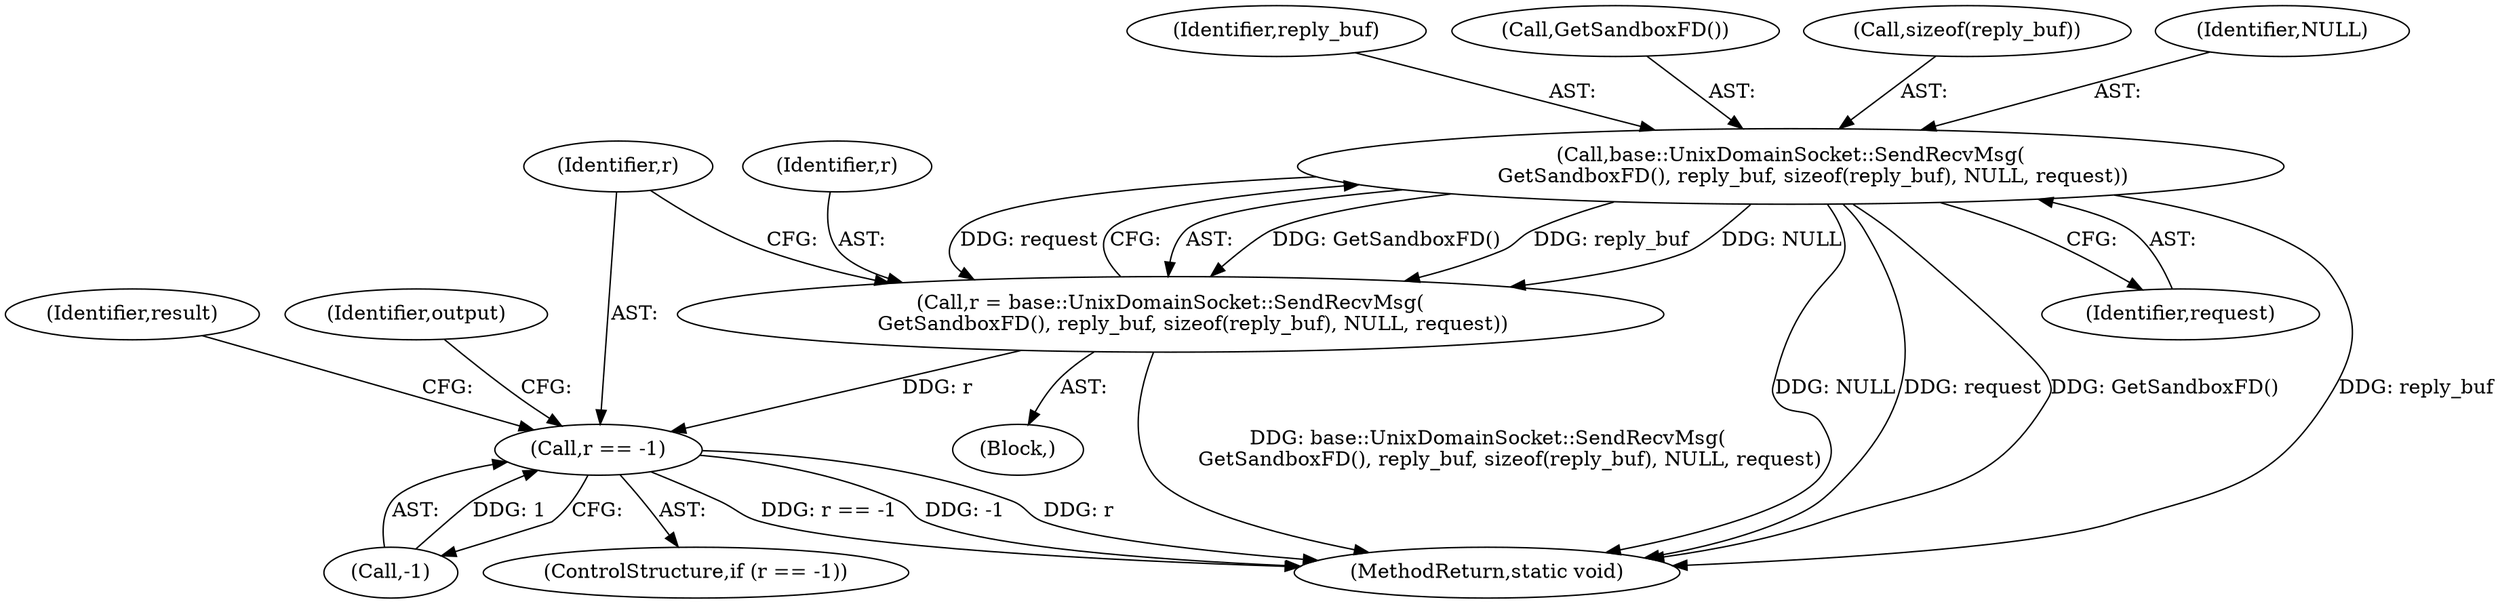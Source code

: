 digraph "0_Chrome_dc5edc9c05901feeac616c075d0337e634f3a02a_0@API" {
"1000121" [label="(Call,base::UnixDomainSocket::SendRecvMsg(\n       GetSandboxFD(), reply_buf, sizeof(reply_buf), NULL, request))"];
"1000119" [label="(Call,r = base::UnixDomainSocket::SendRecvMsg(\n       GetSandboxFD(), reply_buf, sizeof(reply_buf), NULL, request))"];
"1000129" [label="(Call,r == -1)"];
"1000127" [label="(Identifier,request)"];
"1000105" [label="(Block,)"];
"1000123" [label="(Identifier,reply_buf)"];
"1000130" [label="(Identifier,r)"];
"1000120" [label="(Identifier,r)"];
"1000131" [label="(Call,-1)"];
"1000122" [label="(Call,GetSandboxFD())"];
"1000149" [label="(Identifier,result)"];
"1000135" [label="(Identifier,output)"];
"1000119" [label="(Call,r = base::UnixDomainSocket::SendRecvMsg(\n       GetSandboxFD(), reply_buf, sizeof(reply_buf), NULL, request))"];
"1000209" [label="(MethodReturn,static void)"];
"1000129" [label="(Call,r == -1)"];
"1000124" [label="(Call,sizeof(reply_buf))"];
"1000128" [label="(ControlStructure,if (r == -1))"];
"1000121" [label="(Call,base::UnixDomainSocket::SendRecvMsg(\n       GetSandboxFD(), reply_buf, sizeof(reply_buf), NULL, request))"];
"1000126" [label="(Identifier,NULL)"];
"1000121" -> "1000119"  [label="AST: "];
"1000121" -> "1000127"  [label="CFG: "];
"1000122" -> "1000121"  [label="AST: "];
"1000123" -> "1000121"  [label="AST: "];
"1000124" -> "1000121"  [label="AST: "];
"1000126" -> "1000121"  [label="AST: "];
"1000127" -> "1000121"  [label="AST: "];
"1000119" -> "1000121"  [label="CFG: "];
"1000121" -> "1000209"  [label="DDG: reply_buf"];
"1000121" -> "1000209"  [label="DDG: NULL"];
"1000121" -> "1000209"  [label="DDG: request"];
"1000121" -> "1000209"  [label="DDG: GetSandboxFD()"];
"1000121" -> "1000119"  [label="DDG: GetSandboxFD()"];
"1000121" -> "1000119"  [label="DDG: reply_buf"];
"1000121" -> "1000119"  [label="DDG: NULL"];
"1000121" -> "1000119"  [label="DDG: request"];
"1000119" -> "1000105"  [label="AST: "];
"1000120" -> "1000119"  [label="AST: "];
"1000130" -> "1000119"  [label="CFG: "];
"1000119" -> "1000209"  [label="DDG: base::UnixDomainSocket::SendRecvMsg(\n       GetSandboxFD(), reply_buf, sizeof(reply_buf), NULL, request)"];
"1000119" -> "1000129"  [label="DDG: r"];
"1000129" -> "1000128"  [label="AST: "];
"1000129" -> "1000131"  [label="CFG: "];
"1000130" -> "1000129"  [label="AST: "];
"1000131" -> "1000129"  [label="AST: "];
"1000135" -> "1000129"  [label="CFG: "];
"1000149" -> "1000129"  [label="CFG: "];
"1000129" -> "1000209"  [label="DDG: r"];
"1000129" -> "1000209"  [label="DDG: r == -1"];
"1000129" -> "1000209"  [label="DDG: -1"];
"1000131" -> "1000129"  [label="DDG: 1"];
}
